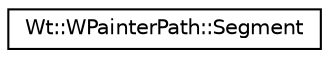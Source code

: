 digraph "Graphical Class Hierarchy"
{
 // LATEX_PDF_SIZE
  edge [fontname="Helvetica",fontsize="10",labelfontname="Helvetica",labelfontsize="10"];
  node [fontname="Helvetica",fontsize="10",shape=record];
  rankdir="LR";
  Node0 [label="Wt::WPainterPath::Segment",height=0.2,width=0.4,color="black", fillcolor="white", style="filled",URL="$classWt_1_1WPainterPath_1_1Segment.html",tooltip="A segment."];
}
